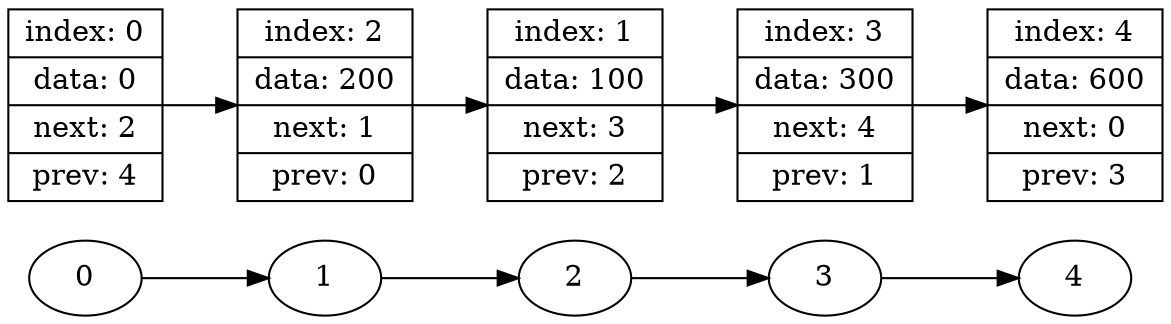 digraph
{
   rankdir=LR
    "0" -> "1" -> "2" -> "3" -> "4";
    node0[shape=record,label="index: 0 | data: 0 | next: 2 | prev: 4"];
    {rank = same; "0"; node0}
    node1[shape=record,label="index: 2 | data: 200 | next: 1 | prev: 0"];
    {rank = same; "1"; node1}
    node2[shape=record,label="index: 1 | data: 100 | next: 3 | prev: 2"];
    {rank = same; "2"; node2}
    node3[shape=record,label="index: 3 | data: 300 | next: 4 | prev: 1"];
    {rank = same; "3"; node3}
    node4[shape=record,label="index: 4 | data: 600 | next: 0 | prev: 3"];
    {rank = same; "node4"; node4}
    node0 -> node1 -> node2 -> node3 -> node4;
}